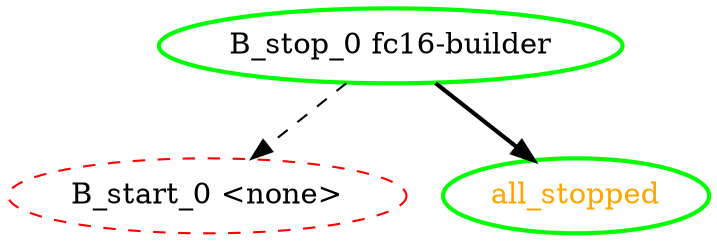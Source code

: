 digraph "g" {
"B_start_0 <none>" [ style=dashed color="red" fontcolor="black"]
"B_stop_0 fc16-builder" -> "B_start_0 <none>" [ style = dashed]
"B_stop_0 fc16-builder" -> "all_stopped" [ style = bold]
"B_stop_0 fc16-builder" [ style=bold color="green" fontcolor="black"]
"all_stopped" [ style=bold color="green" fontcolor="orange"]
}
